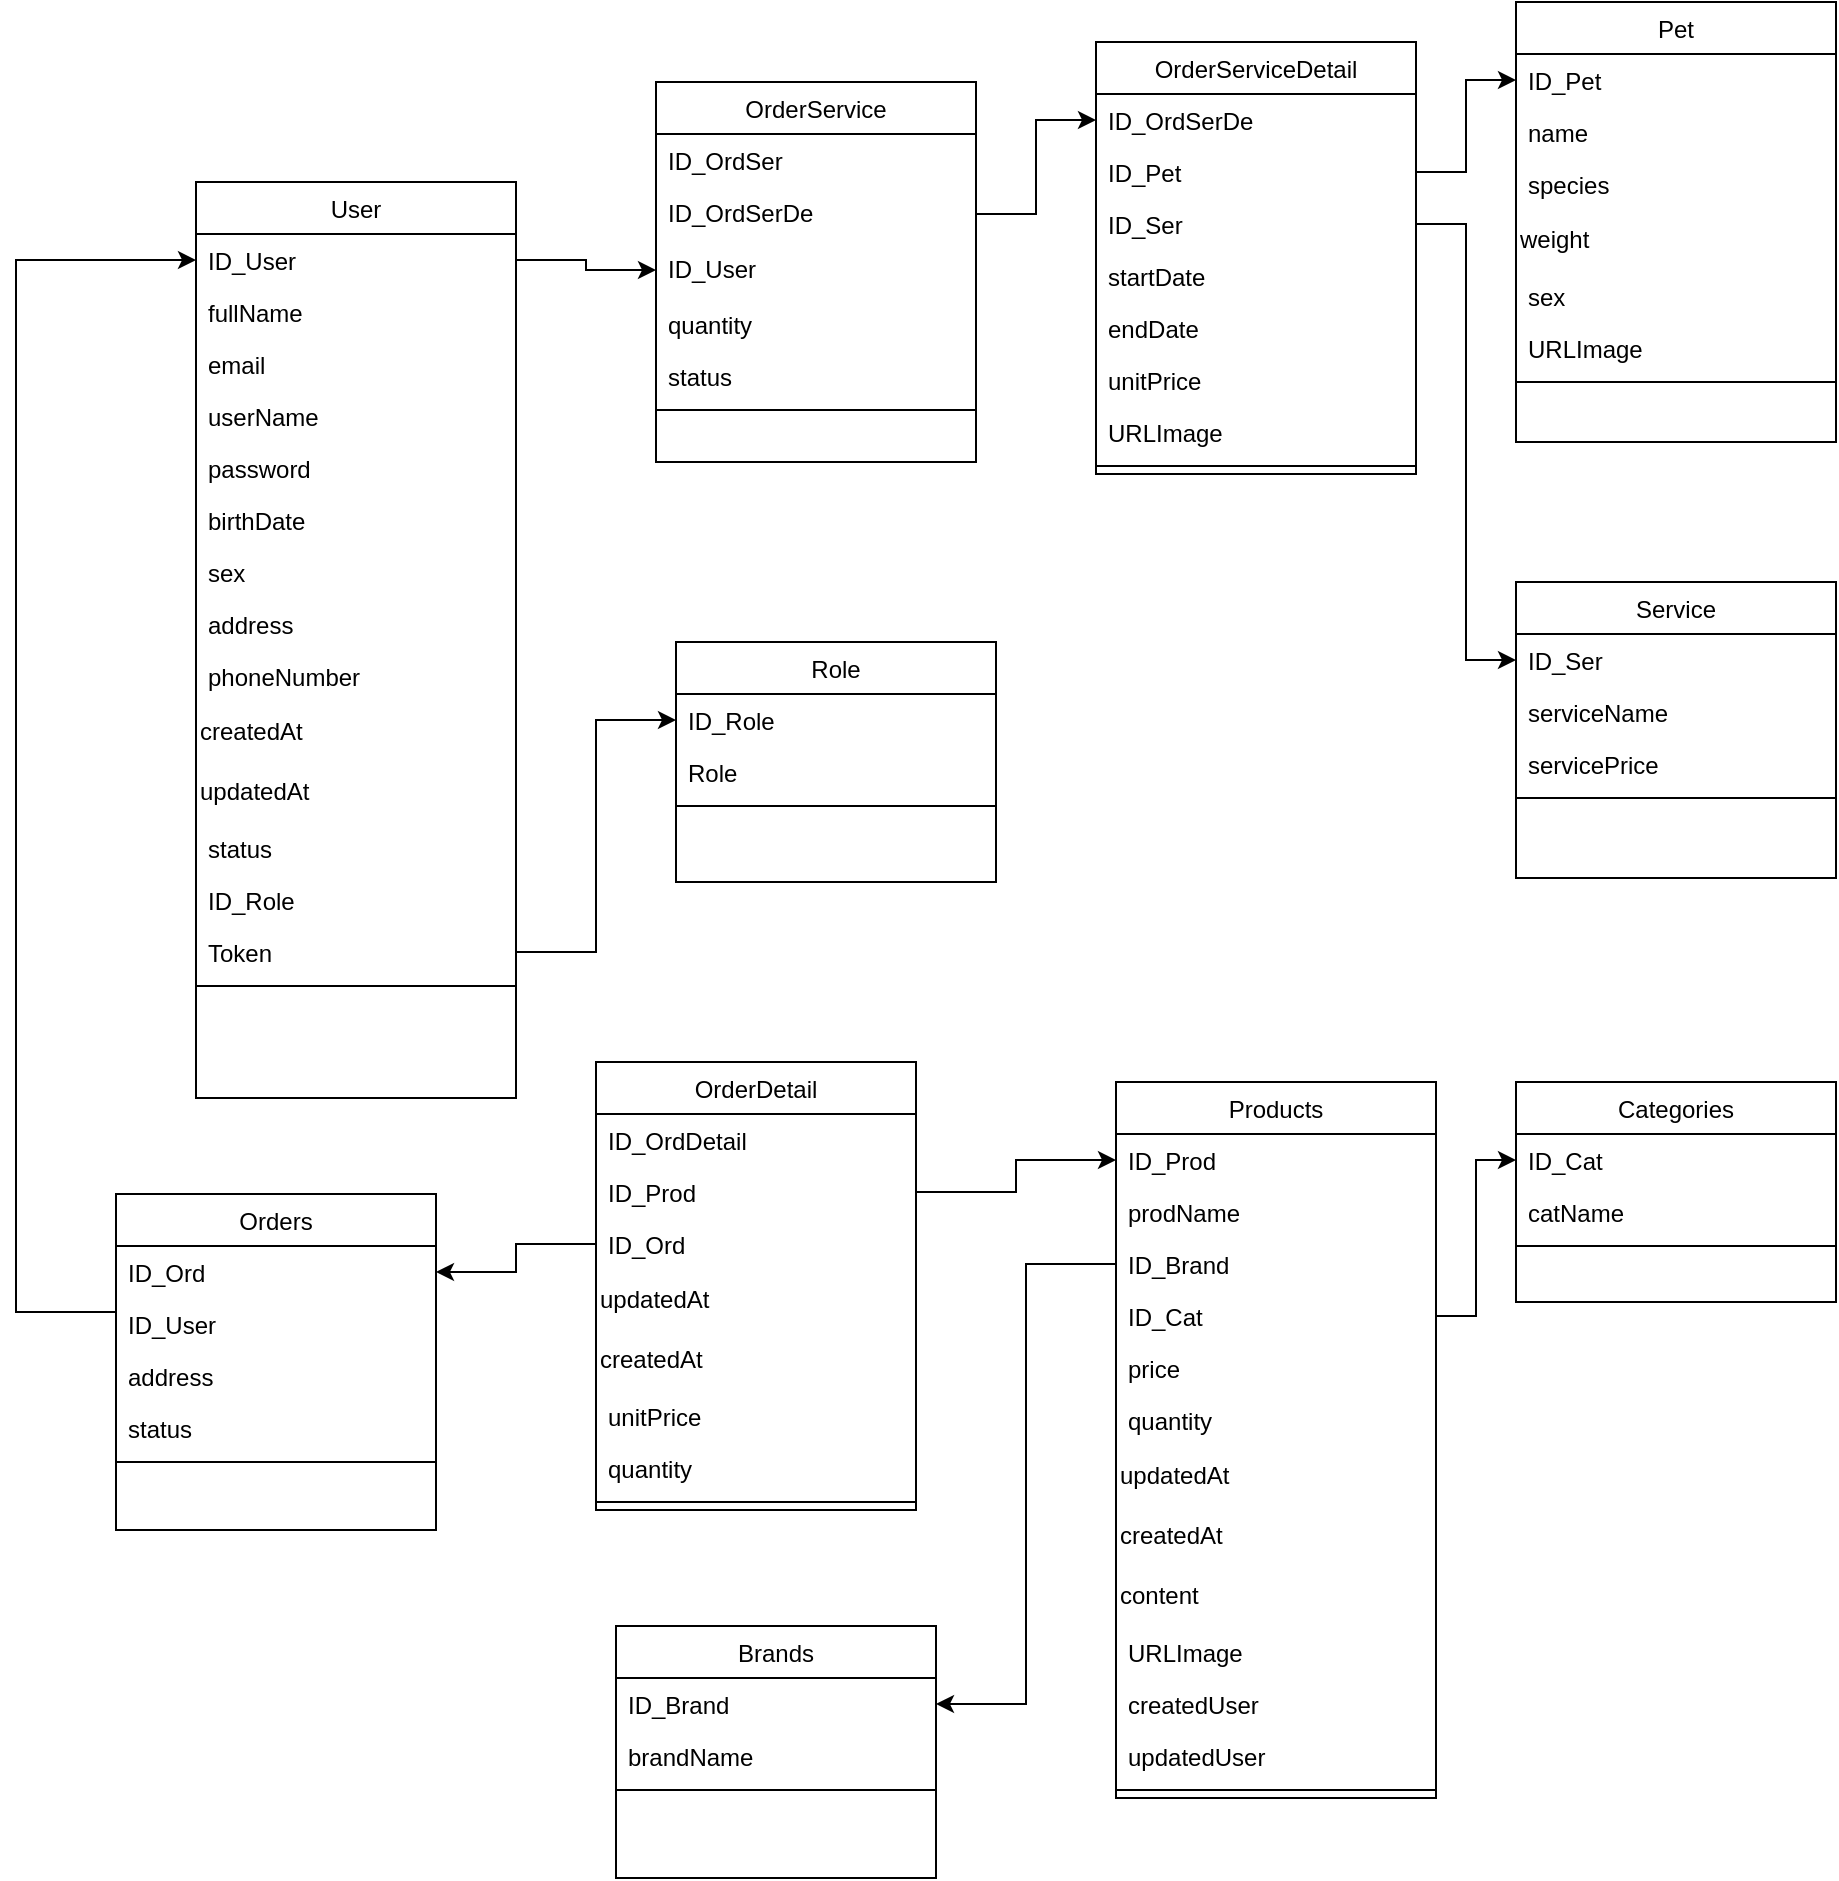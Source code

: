 <mxfile version="15.4.0" type="device"><diagram id="T4xfx03oDy1BBWkkIK_p" name="Page-1"><mxGraphModel dx="1221" dy="1883" grid="1" gridSize="10" guides="1" tooltips="1" connect="1" arrows="1" fold="1" page="1" pageScale="1" pageWidth="827" pageHeight="1169" math="0" shadow="0"><root><mxCell id="WIyWlLk6GJQsqaUBKTNV-0"/><mxCell id="WIyWlLk6GJQsqaUBKTNV-1" parent="WIyWlLk6GJQsqaUBKTNV-0"/><mxCell id="zkfFHV4jXpPFQw0GAbJ--0" value="Pet" style="swimlane;fontStyle=0;align=center;verticalAlign=top;childLayout=stackLayout;horizontal=1;startSize=26;horizontalStack=0;resizeParent=1;resizeLast=0;collapsible=1;marginBottom=0;rounded=0;shadow=0;strokeWidth=1;" parent="WIyWlLk6GJQsqaUBKTNV-1" vertex="1"><mxGeometry x="1020" y="-110" width="160" height="220" as="geometry"><mxRectangle x="230" y="140" width="160" height="26" as="alternateBounds"/></mxGeometry></mxCell><mxCell id="ZQyXBL6l39HyafxUkOUB-76" value="ID_Pet" style="text;align=left;verticalAlign=top;spacingLeft=4;spacingRight=4;overflow=hidden;rotatable=0;points=[[0,0.5],[1,0.5]];portConstraint=eastwest;" parent="zkfFHV4jXpPFQw0GAbJ--0" vertex="1"><mxGeometry y="26" width="160" height="26" as="geometry"/></mxCell><mxCell id="zkfFHV4jXpPFQw0GAbJ--1" value="name" style="text;align=left;verticalAlign=top;spacingLeft=4;spacingRight=4;overflow=hidden;rotatable=0;points=[[0,0.5],[1,0.5]];portConstraint=eastwest;" parent="zkfFHV4jXpPFQw0GAbJ--0" vertex="1"><mxGeometry y="52" width="160" height="26" as="geometry"/></mxCell><mxCell id="zkfFHV4jXpPFQw0GAbJ--3" value="species" style="text;align=left;verticalAlign=top;spacingLeft=4;spacingRight=4;overflow=hidden;rotatable=0;points=[[0,0.5],[1,0.5]];portConstraint=eastwest;rounded=0;shadow=0;html=0;" parent="zkfFHV4jXpPFQw0GAbJ--0" vertex="1"><mxGeometry y="78" width="160" height="26" as="geometry"/></mxCell><mxCell id="n_SGAUlryUP7nRpoDDfK-37" value="weight" style="text;html=1;strokeColor=none;fillColor=none;align=left;verticalAlign=middle;whiteSpace=wrap;rounded=0;" parent="zkfFHV4jXpPFQw0GAbJ--0" vertex="1"><mxGeometry y="104" width="160" height="30" as="geometry"/></mxCell><mxCell id="ZQyXBL6l39HyafxUkOUB-72" value="sex" style="text;align=left;verticalAlign=top;spacingLeft=4;spacingRight=4;overflow=hidden;rotatable=0;points=[[0,0.5],[1,0.5]];portConstraint=eastwest;rounded=0;shadow=0;html=0;" parent="zkfFHV4jXpPFQw0GAbJ--0" vertex="1"><mxGeometry y="134" width="160" height="26" as="geometry"/></mxCell><mxCell id="EIL0U7eJCQwcwi2VFzgn-0" value="URLImage" style="text;align=left;verticalAlign=top;spacingLeft=4;spacingRight=4;overflow=hidden;rotatable=0;points=[[0,0.5],[1,0.5]];portConstraint=eastwest;rounded=0;shadow=0;html=0;" vertex="1" parent="zkfFHV4jXpPFQw0GAbJ--0"><mxGeometry y="160" width="160" height="26" as="geometry"/></mxCell><mxCell id="zkfFHV4jXpPFQw0GAbJ--4" value="" style="line;html=1;strokeWidth=1;align=left;verticalAlign=middle;spacingTop=-1;spacingLeft=3;spacingRight=3;rotatable=0;labelPosition=right;points=[];portConstraint=eastwest;" parent="zkfFHV4jXpPFQw0GAbJ--0" vertex="1"><mxGeometry y="186" width="160" height="8" as="geometry"/></mxCell><mxCell id="zkfFHV4jXpPFQw0GAbJ--6" value="User" style="swimlane;fontStyle=0;align=center;verticalAlign=top;childLayout=stackLayout;horizontal=1;startSize=26;horizontalStack=0;resizeParent=1;resizeLast=0;collapsible=1;marginBottom=0;rounded=0;shadow=0;strokeWidth=1;" parent="WIyWlLk6GJQsqaUBKTNV-1" vertex="1"><mxGeometry x="360" y="-20" width="160" height="458" as="geometry"><mxRectangle x="130" y="380" width="160" height="26" as="alternateBounds"/></mxGeometry></mxCell><mxCell id="zkfFHV4jXpPFQw0GAbJ--7" value="ID_User" style="text;align=left;verticalAlign=top;spacingLeft=4;spacingRight=4;overflow=hidden;rotatable=0;points=[[0,0.5],[1,0.5]];portConstraint=eastwest;" parent="zkfFHV4jXpPFQw0GAbJ--6" vertex="1"><mxGeometry y="26" width="160" height="26" as="geometry"/></mxCell><mxCell id="ZQyXBL6l39HyafxUkOUB-78" value="fullName" style="text;align=left;verticalAlign=top;spacingLeft=4;spacingRight=4;overflow=hidden;rotatable=0;points=[[0,0.5],[1,0.5]];portConstraint=eastwest;" parent="zkfFHV4jXpPFQw0GAbJ--6" vertex="1"><mxGeometry y="52" width="160" height="26" as="geometry"/></mxCell><mxCell id="X1a9oFMCF8aFXKJZ2VOM-66" value="email" style="text;align=left;verticalAlign=top;spacingLeft=4;spacingRight=4;overflow=hidden;rotatable=0;points=[[0,0.5],[1,0.5]];portConstraint=eastwest;" parent="zkfFHV4jXpPFQw0GAbJ--6" vertex="1"><mxGeometry y="78" width="160" height="26" as="geometry"/></mxCell><mxCell id="X1a9oFMCF8aFXKJZ2VOM-72" value="userName" style="text;align=left;verticalAlign=top;spacingLeft=4;spacingRight=4;overflow=hidden;rotatable=0;points=[[0,0.5],[1,0.5]];portConstraint=eastwest;" parent="zkfFHV4jXpPFQw0GAbJ--6" vertex="1"><mxGeometry y="104" width="160" height="26" as="geometry"/></mxCell><mxCell id="X1a9oFMCF8aFXKJZ2VOM-67" value="password" style="text;align=left;verticalAlign=top;spacingLeft=4;spacingRight=4;overflow=hidden;rotatable=0;points=[[0,0.5],[1,0.5]];portConstraint=eastwest;" parent="zkfFHV4jXpPFQw0GAbJ--6" vertex="1"><mxGeometry y="130" width="160" height="26" as="geometry"/></mxCell><mxCell id="zkfFHV4jXpPFQw0GAbJ--8" value="birthDate" style="text;align=left;verticalAlign=top;spacingLeft=4;spacingRight=4;overflow=hidden;rotatable=0;points=[[0,0.5],[1,0.5]];portConstraint=eastwest;rounded=0;shadow=0;html=0;" parent="zkfFHV4jXpPFQw0GAbJ--6" vertex="1"><mxGeometry y="156" width="160" height="26" as="geometry"/></mxCell><mxCell id="ZQyXBL6l39HyafxUkOUB-23" value="sex" style="text;align=left;verticalAlign=top;spacingLeft=4;spacingRight=4;overflow=hidden;rotatable=0;points=[[0,0.5],[1,0.5]];portConstraint=eastwest;rounded=0;shadow=0;html=0;" parent="zkfFHV4jXpPFQw0GAbJ--6" vertex="1"><mxGeometry y="182" width="160" height="26" as="geometry"/></mxCell><mxCell id="ZQyXBL6l39HyafxUkOUB-24" value="address" style="text;align=left;verticalAlign=top;spacingLeft=4;spacingRight=4;overflow=hidden;rotatable=0;points=[[0,0.5],[1,0.5]];portConstraint=eastwest;rounded=0;shadow=0;html=0;" parent="zkfFHV4jXpPFQw0GAbJ--6" vertex="1"><mxGeometry y="208" width="160" height="26" as="geometry"/></mxCell><mxCell id="ZQyXBL6l39HyafxUkOUB-25" value="phoneNumber" style="text;align=left;verticalAlign=top;spacingLeft=4;spacingRight=4;overflow=hidden;rotatable=0;points=[[0,0.5],[1,0.5]];portConstraint=eastwest;rounded=0;shadow=0;html=0;" parent="zkfFHV4jXpPFQw0GAbJ--6" vertex="1"><mxGeometry y="234" width="160" height="26" as="geometry"/></mxCell><mxCell id="n_SGAUlryUP7nRpoDDfK-33" value="createdAt" style="text;html=1;strokeColor=none;fillColor=none;align=left;verticalAlign=middle;whiteSpace=wrap;rounded=0;" parent="zkfFHV4jXpPFQw0GAbJ--6" vertex="1"><mxGeometry y="260" width="160" height="30" as="geometry"/></mxCell><mxCell id="n_SGAUlryUP7nRpoDDfK-34" value="updatedAt" style="text;html=1;strokeColor=none;fillColor=none;align=left;verticalAlign=middle;whiteSpace=wrap;rounded=0;" parent="zkfFHV4jXpPFQw0GAbJ--6" vertex="1"><mxGeometry y="290" width="160" height="30" as="geometry"/></mxCell><mxCell id="X1a9oFMCF8aFXKJZ2VOM-47" value="status" style="text;align=left;verticalAlign=top;spacingLeft=4;spacingRight=4;overflow=hidden;rotatable=0;points=[[0,0.5],[1,0.5]];portConstraint=eastwest;rounded=0;shadow=0;html=0;" parent="zkfFHV4jXpPFQw0GAbJ--6" vertex="1"><mxGeometry y="320" width="160" height="26" as="geometry"/></mxCell><mxCell id="X1a9oFMCF8aFXKJZ2VOM-50" value="ID_Role" style="text;align=left;verticalAlign=top;spacingLeft=4;spacingRight=4;overflow=hidden;rotatable=0;points=[[0,0.5],[1,0.5]];portConstraint=eastwest;rounded=0;shadow=0;html=0;" parent="zkfFHV4jXpPFQw0GAbJ--6" vertex="1"><mxGeometry y="346" width="160" height="26" as="geometry"/></mxCell><mxCell id="X1a9oFMCF8aFXKJZ2VOM-73" value="Token" style="text;align=left;verticalAlign=top;spacingLeft=4;spacingRight=4;overflow=hidden;rotatable=0;points=[[0,0.5],[1,0.5]];portConstraint=eastwest;rounded=0;shadow=0;html=0;" parent="zkfFHV4jXpPFQw0GAbJ--6" vertex="1"><mxGeometry y="372" width="160" height="26" as="geometry"/></mxCell><mxCell id="zkfFHV4jXpPFQw0GAbJ--9" value="" style="line;html=1;strokeWidth=1;align=left;verticalAlign=middle;spacingTop=-1;spacingLeft=3;spacingRight=3;rotatable=0;labelPosition=right;points=[];portConstraint=eastwest;" parent="zkfFHV4jXpPFQw0GAbJ--6" vertex="1"><mxGeometry y="398" width="160" height="8" as="geometry"/></mxCell><mxCell id="ZQyXBL6l39HyafxUkOUB-29" value="Role" style="swimlane;fontStyle=0;align=center;verticalAlign=top;childLayout=stackLayout;horizontal=1;startSize=26;horizontalStack=0;resizeParent=1;resizeLast=0;collapsible=1;marginBottom=0;rounded=0;shadow=0;strokeWidth=1;" parent="WIyWlLk6GJQsqaUBKTNV-1" vertex="1"><mxGeometry x="600" y="210" width="160" height="120" as="geometry"><mxRectangle x="230" y="140" width="160" height="26" as="alternateBounds"/></mxGeometry></mxCell><mxCell id="ZQyXBL6l39HyafxUkOUB-30" value="ID_Role" style="text;align=left;verticalAlign=top;spacingLeft=4;spacingRight=4;overflow=hidden;rotatable=0;points=[[0,0.5],[1,0.5]];portConstraint=eastwest;" parent="ZQyXBL6l39HyafxUkOUB-29" vertex="1"><mxGeometry y="26" width="160" height="26" as="geometry"/></mxCell><mxCell id="ZQyXBL6l39HyafxUkOUB-36" value="Role" style="text;align=left;verticalAlign=top;spacingLeft=4;spacingRight=4;overflow=hidden;rotatable=0;points=[[0,0.5],[1,0.5]];portConstraint=eastwest;rounded=0;shadow=0;html=0;" parent="ZQyXBL6l39HyafxUkOUB-29" vertex="1"><mxGeometry y="52" width="160" height="26" as="geometry"/></mxCell><mxCell id="ZQyXBL6l39HyafxUkOUB-33" value="" style="line;html=1;strokeWidth=1;align=left;verticalAlign=middle;spacingTop=-1;spacingLeft=3;spacingRight=3;rotatable=0;labelPosition=right;points=[];portConstraint=eastwest;" parent="ZQyXBL6l39HyafxUkOUB-29" vertex="1"><mxGeometry y="78" width="160" height="8" as="geometry"/></mxCell><mxCell id="ZQyXBL6l39HyafxUkOUB-45" value="Products" style="swimlane;fontStyle=0;align=center;verticalAlign=top;childLayout=stackLayout;horizontal=1;startSize=26;horizontalStack=0;resizeParent=1;resizeLast=0;collapsible=1;marginBottom=0;rounded=0;shadow=0;strokeWidth=1;" parent="WIyWlLk6GJQsqaUBKTNV-1" vertex="1"><mxGeometry x="820" y="430" width="160" height="358" as="geometry"><mxRectangle x="130" y="380" width="160" height="26" as="alternateBounds"/></mxGeometry></mxCell><mxCell id="ZQyXBL6l39HyafxUkOUB-79" value="ID_Prod" style="text;align=left;verticalAlign=top;spacingLeft=4;spacingRight=4;overflow=hidden;rotatable=0;points=[[0,0.5],[1,0.5]];portConstraint=eastwest;" parent="ZQyXBL6l39HyafxUkOUB-45" vertex="1"><mxGeometry y="26" width="160" height="26" as="geometry"/></mxCell><mxCell id="ZQyXBL6l39HyafxUkOUB-46" value="prodName" style="text;align=left;verticalAlign=top;spacingLeft=4;spacingRight=4;overflow=hidden;rotatable=0;points=[[0,0.5],[1,0.5]];portConstraint=eastwest;" parent="ZQyXBL6l39HyafxUkOUB-45" vertex="1"><mxGeometry y="52" width="160" height="26" as="geometry"/></mxCell><mxCell id="ZQyXBL6l39HyafxUkOUB-47" value="ID_Brand" style="text;align=left;verticalAlign=top;spacingLeft=4;spacingRight=4;overflow=hidden;rotatable=0;points=[[0,0.5],[1,0.5]];portConstraint=eastwest;rounded=0;shadow=0;html=0;" parent="ZQyXBL6l39HyafxUkOUB-45" vertex="1"><mxGeometry y="78" width="160" height="26" as="geometry"/></mxCell><mxCell id="ZQyXBL6l39HyafxUkOUB-48" value="ID_Cat" style="text;align=left;verticalAlign=top;spacingLeft=4;spacingRight=4;overflow=hidden;rotatable=0;points=[[0,0.5],[1,0.5]];portConstraint=eastwest;rounded=0;shadow=0;html=0;" parent="ZQyXBL6l39HyafxUkOUB-45" vertex="1"><mxGeometry y="104" width="160" height="26" as="geometry"/></mxCell><mxCell id="ZQyXBL6l39HyafxUkOUB-93" value="price" style="text;align=left;verticalAlign=top;spacingLeft=4;spacingRight=4;overflow=hidden;rotatable=0;points=[[0,0.5],[1,0.5]];portConstraint=eastwest;rounded=0;shadow=0;html=0;" parent="ZQyXBL6l39HyafxUkOUB-45" vertex="1"><mxGeometry y="130" width="160" height="26" as="geometry"/></mxCell><mxCell id="X1a9oFMCF8aFXKJZ2VOM-28" value="quantity" style="text;align=left;verticalAlign=top;spacingLeft=4;spacingRight=4;overflow=hidden;rotatable=0;points=[[0,0.5],[1,0.5]];portConstraint=eastwest;rounded=0;shadow=0;html=0;" parent="ZQyXBL6l39HyafxUkOUB-45" vertex="1"><mxGeometry y="156" width="160" height="26" as="geometry"/></mxCell><mxCell id="n_SGAUlryUP7nRpoDDfK-22" value="updatedAt" style="text;html=1;strokeColor=none;fillColor=none;align=left;verticalAlign=middle;whiteSpace=wrap;rounded=0;" parent="ZQyXBL6l39HyafxUkOUB-45" vertex="1"><mxGeometry y="182" width="160" height="30" as="geometry"/></mxCell><mxCell id="n_SGAUlryUP7nRpoDDfK-21" value="createdAt" style="text;html=1;strokeColor=none;fillColor=none;align=left;verticalAlign=middle;whiteSpace=wrap;rounded=0;" parent="ZQyXBL6l39HyafxUkOUB-45" vertex="1"><mxGeometry y="212" width="160" height="30" as="geometry"/></mxCell><mxCell id="n_SGAUlryUP7nRpoDDfK-20" value="content" style="text;html=1;strokeColor=none;fillColor=none;align=left;verticalAlign=middle;whiteSpace=wrap;rounded=0;" parent="ZQyXBL6l39HyafxUkOUB-45" vertex="1"><mxGeometry y="242" width="160" height="30" as="geometry"/></mxCell><mxCell id="X1a9oFMCF8aFXKJZ2VOM-29" value="URLImage" style="text;align=left;verticalAlign=top;spacingLeft=4;spacingRight=4;overflow=hidden;rotatable=0;points=[[0,0.5],[1,0.5]];portConstraint=eastwest;rounded=0;shadow=0;html=0;" parent="ZQyXBL6l39HyafxUkOUB-45" vertex="1"><mxGeometry y="272" width="160" height="26" as="geometry"/></mxCell><mxCell id="n_SGAUlryUP7nRpoDDfK-35" value="createdUser&#10;" style="text;align=left;verticalAlign=top;spacingLeft=4;spacingRight=4;overflow=hidden;rotatable=0;points=[[0,0.5],[1,0.5]];portConstraint=eastwest;rounded=0;shadow=0;html=0;" parent="ZQyXBL6l39HyafxUkOUB-45" vertex="1"><mxGeometry y="298" width="160" height="26" as="geometry"/></mxCell><mxCell id="n_SGAUlryUP7nRpoDDfK-36" value="updatedUser" style="text;align=left;verticalAlign=top;spacingLeft=4;spacingRight=4;overflow=hidden;rotatable=0;points=[[0,0.5],[1,0.5]];portConstraint=eastwest;rounded=0;shadow=0;html=0;" parent="ZQyXBL6l39HyafxUkOUB-45" vertex="1"><mxGeometry y="324" width="160" height="26" as="geometry"/></mxCell><mxCell id="ZQyXBL6l39HyafxUkOUB-51" value="" style="line;html=1;strokeWidth=1;align=left;verticalAlign=middle;spacingTop=-1;spacingLeft=3;spacingRight=3;rotatable=0;labelPosition=right;points=[];portConstraint=eastwest;" parent="ZQyXBL6l39HyafxUkOUB-45" vertex="1"><mxGeometry y="350" width="160" height="8" as="geometry"/></mxCell><mxCell id="ZQyXBL6l39HyafxUkOUB-55" value="Service" style="swimlane;fontStyle=0;align=center;verticalAlign=top;childLayout=stackLayout;horizontal=1;startSize=26;horizontalStack=0;resizeParent=1;resizeLast=0;collapsible=1;marginBottom=0;rounded=0;shadow=0;strokeWidth=1;" parent="WIyWlLk6GJQsqaUBKTNV-1" vertex="1"><mxGeometry x="1020" y="180" width="160" height="148" as="geometry"><mxRectangle x="130" y="380" width="160" height="26" as="alternateBounds"/></mxGeometry></mxCell><mxCell id="ZQyXBL6l39HyafxUkOUB-56" value="ID_Ser" style="text;align=left;verticalAlign=top;spacingLeft=4;spacingRight=4;overflow=hidden;rotatable=0;points=[[0,0.5],[1,0.5]];portConstraint=eastwest;" parent="ZQyXBL6l39HyafxUkOUB-55" vertex="1"><mxGeometry y="26" width="160" height="26" as="geometry"/></mxCell><mxCell id="n_SGAUlryUP7nRpoDDfK-55" value="serviceName" style="text;align=left;verticalAlign=top;spacingLeft=4;spacingRight=4;overflow=hidden;rotatable=0;points=[[0,0.5],[1,0.5]];portConstraint=eastwest;rounded=0;shadow=0;html=0;" parent="ZQyXBL6l39HyafxUkOUB-55" vertex="1"><mxGeometry y="52" width="160" height="26" as="geometry"/></mxCell><mxCell id="ZQyXBL6l39HyafxUkOUB-57" value="servicePrice" style="text;align=left;verticalAlign=top;spacingLeft=4;spacingRight=4;overflow=hidden;rotatable=0;points=[[0,0.5],[1,0.5]];portConstraint=eastwest;rounded=0;shadow=0;html=0;" parent="ZQyXBL6l39HyafxUkOUB-55" vertex="1"><mxGeometry y="78" width="160" height="26" as="geometry"/></mxCell><mxCell id="ZQyXBL6l39HyafxUkOUB-62" value="" style="line;html=1;strokeWidth=1;align=left;verticalAlign=middle;spacingTop=-1;spacingLeft=3;spacingRight=3;rotatable=0;labelPosition=right;points=[];portConstraint=eastwest;" parent="ZQyXBL6l39HyafxUkOUB-55" vertex="1"><mxGeometry y="104" width="160" height="8" as="geometry"/></mxCell><mxCell id="ZQyXBL6l39HyafxUkOUB-80" value="Brands" style="swimlane;fontStyle=0;align=center;verticalAlign=top;childLayout=stackLayout;horizontal=1;startSize=26;horizontalStack=0;resizeParent=1;resizeLast=0;collapsible=1;marginBottom=0;rounded=0;shadow=0;strokeWidth=1;" parent="WIyWlLk6GJQsqaUBKTNV-1" vertex="1"><mxGeometry x="570" y="702" width="160" height="126" as="geometry"><mxRectangle x="130" y="380" width="160" height="26" as="alternateBounds"/></mxGeometry></mxCell><mxCell id="ZQyXBL6l39HyafxUkOUB-81" value="ID_Brand" style="text;align=left;verticalAlign=top;spacingLeft=4;spacingRight=4;overflow=hidden;rotatable=0;points=[[0,0.5],[1,0.5]];portConstraint=eastwest;" parent="ZQyXBL6l39HyafxUkOUB-80" vertex="1"><mxGeometry y="26" width="160" height="26" as="geometry"/></mxCell><mxCell id="ZQyXBL6l39HyafxUkOUB-92" value="brandName" style="text;align=left;verticalAlign=top;spacingLeft=4;spacingRight=4;overflow=hidden;rotatable=0;points=[[0,0.5],[1,0.5]];portConstraint=eastwest;" parent="ZQyXBL6l39HyafxUkOUB-80" vertex="1"><mxGeometry y="52" width="160" height="26" as="geometry"/></mxCell><mxCell id="ZQyXBL6l39HyafxUkOUB-88" value="" style="line;html=1;strokeWidth=1;align=left;verticalAlign=middle;spacingTop=-1;spacingLeft=3;spacingRight=3;rotatable=0;labelPosition=right;points=[];portConstraint=eastwest;" parent="ZQyXBL6l39HyafxUkOUB-80" vertex="1"><mxGeometry y="78" width="160" height="8" as="geometry"/></mxCell><mxCell id="X1a9oFMCF8aFXKJZ2VOM-0" value="Orders" style="swimlane;fontStyle=0;align=center;verticalAlign=top;childLayout=stackLayout;horizontal=1;startSize=26;horizontalStack=0;resizeParent=1;resizeLast=0;collapsible=1;marginBottom=0;rounded=0;shadow=0;strokeWidth=1;" parent="WIyWlLk6GJQsqaUBKTNV-1" vertex="1"><mxGeometry x="320" y="486" width="160" height="168" as="geometry"><mxRectangle x="130" y="380" width="160" height="26" as="alternateBounds"/></mxGeometry></mxCell><mxCell id="X1a9oFMCF8aFXKJZ2VOM-1" value="ID_Ord" style="text;align=left;verticalAlign=top;spacingLeft=4;spacingRight=4;overflow=hidden;rotatable=0;points=[[0,0.5],[1,0.5]];portConstraint=eastwest;" parent="X1a9oFMCF8aFXKJZ2VOM-0" vertex="1"><mxGeometry y="26" width="160" height="26" as="geometry"/></mxCell><mxCell id="X1a9oFMCF8aFXKJZ2VOM-12" value="ID_User" style="text;align=left;verticalAlign=top;spacingLeft=4;spacingRight=4;overflow=hidden;rotatable=0;points=[[0,0.5],[1,0.5]];portConstraint=eastwest;" parent="X1a9oFMCF8aFXKJZ2VOM-0" vertex="1"><mxGeometry y="52" width="160" height="26" as="geometry"/></mxCell><mxCell id="X1a9oFMCF8aFXKJZ2VOM-16" value="address" style="text;align=left;verticalAlign=top;spacingLeft=4;spacingRight=4;overflow=hidden;rotatable=0;points=[[0,0.5],[1,0.5]];portConstraint=eastwest;" parent="X1a9oFMCF8aFXKJZ2VOM-0" vertex="1"><mxGeometry y="78" width="160" height="26" as="geometry"/></mxCell><mxCell id="X1a9oFMCF8aFXKJZ2VOM-53" value="status" style="text;align=left;verticalAlign=top;spacingLeft=4;spacingRight=4;overflow=hidden;rotatable=0;points=[[0,0.5],[1,0.5]];portConstraint=eastwest;" parent="X1a9oFMCF8aFXKJZ2VOM-0" vertex="1"><mxGeometry y="104" width="160" height="26" as="geometry"/></mxCell><mxCell id="X1a9oFMCF8aFXKJZ2VOM-7" value="" style="line;html=1;strokeWidth=1;align=left;verticalAlign=middle;spacingTop=-1;spacingLeft=3;spacingRight=3;rotatable=0;labelPosition=right;points=[];portConstraint=eastwest;" parent="X1a9oFMCF8aFXKJZ2VOM-0" vertex="1"><mxGeometry y="130" width="160" height="8" as="geometry"/></mxCell><mxCell id="X1a9oFMCF8aFXKJZ2VOM-17" value="OrderDetail" style="swimlane;fontStyle=0;align=center;verticalAlign=top;childLayout=stackLayout;horizontal=1;startSize=26;horizontalStack=0;resizeParent=1;resizeLast=0;collapsible=1;marginBottom=0;rounded=0;shadow=0;strokeWidth=1;" parent="WIyWlLk6GJQsqaUBKTNV-1" vertex="1"><mxGeometry x="560" y="420" width="160" height="224" as="geometry"><mxRectangle x="130" y="380" width="160" height="26" as="alternateBounds"/></mxGeometry></mxCell><mxCell id="X1a9oFMCF8aFXKJZ2VOM-18" value="ID_OrdDetail" style="text;align=left;verticalAlign=top;spacingLeft=4;spacingRight=4;overflow=hidden;rotatable=0;points=[[0,0.5],[1,0.5]];portConstraint=eastwest;" parent="X1a9oFMCF8aFXKJZ2VOM-17" vertex="1"><mxGeometry y="26" width="160" height="26" as="geometry"/></mxCell><mxCell id="X1a9oFMCF8aFXKJZ2VOM-20" value="ID_Prod" style="text;align=left;verticalAlign=top;spacingLeft=4;spacingRight=4;overflow=hidden;rotatable=0;points=[[0,0.5],[1,0.5]];portConstraint=eastwest;" parent="X1a9oFMCF8aFXKJZ2VOM-17" vertex="1"><mxGeometry y="52" width="160" height="26" as="geometry"/></mxCell><mxCell id="n_SGAUlryUP7nRpoDDfK-28" value="ID_Ord" style="text;align=left;verticalAlign=top;spacingLeft=4;spacingRight=4;overflow=hidden;rotatable=0;points=[[0,0.5],[1,0.5]];portConstraint=eastwest;" parent="X1a9oFMCF8aFXKJZ2VOM-17" vertex="1"><mxGeometry y="78" width="160" height="26" as="geometry"/></mxCell><mxCell id="n_SGAUlryUP7nRpoDDfK-32" value="updatedAt" style="text;html=1;strokeColor=none;fillColor=none;align=left;verticalAlign=middle;whiteSpace=wrap;rounded=0;" parent="X1a9oFMCF8aFXKJZ2VOM-17" vertex="1"><mxGeometry y="104" width="160" height="30" as="geometry"/></mxCell><mxCell id="n_SGAUlryUP7nRpoDDfK-31" value="createdAt" style="text;html=1;strokeColor=none;fillColor=none;align=left;verticalAlign=middle;whiteSpace=wrap;rounded=0;" parent="X1a9oFMCF8aFXKJZ2VOM-17" vertex="1"><mxGeometry y="134" width="160" height="30" as="geometry"/></mxCell><mxCell id="X1a9oFMCF8aFXKJZ2VOM-21" value="unitPrice&#10;" style="text;align=left;verticalAlign=top;spacingLeft=4;spacingRight=4;overflow=hidden;rotatable=0;points=[[0,0.5],[1,0.5]];portConstraint=eastwest;" parent="X1a9oFMCF8aFXKJZ2VOM-17" vertex="1"><mxGeometry y="164" width="160" height="26" as="geometry"/></mxCell><mxCell id="X1a9oFMCF8aFXKJZ2VOM-31" value="quantity" style="text;align=left;verticalAlign=top;spacingLeft=4;spacingRight=4;overflow=hidden;rotatable=0;points=[[0,0.5],[1,0.5]];portConstraint=eastwest;" parent="X1a9oFMCF8aFXKJZ2VOM-17" vertex="1"><mxGeometry y="190" width="160" height="26" as="geometry"/></mxCell><mxCell id="X1a9oFMCF8aFXKJZ2VOM-24" value="" style="line;html=1;strokeWidth=1;align=left;verticalAlign=middle;spacingTop=-1;spacingLeft=3;spacingRight=3;rotatable=0;labelPosition=right;points=[];portConstraint=eastwest;" parent="X1a9oFMCF8aFXKJZ2VOM-17" vertex="1"><mxGeometry y="216" width="160" height="8" as="geometry"/></mxCell><mxCell id="X1a9oFMCF8aFXKJZ2VOM-34" value="Categories" style="swimlane;fontStyle=0;align=center;verticalAlign=top;childLayout=stackLayout;horizontal=1;startSize=26;horizontalStack=0;resizeParent=1;resizeLast=0;collapsible=1;marginBottom=0;rounded=0;shadow=0;strokeWidth=1;" parent="WIyWlLk6GJQsqaUBKTNV-1" vertex="1"><mxGeometry x="1020" y="430" width="160" height="110" as="geometry"><mxRectangle x="130" y="380" width="160" height="26" as="alternateBounds"/></mxGeometry></mxCell><mxCell id="X1a9oFMCF8aFXKJZ2VOM-35" value="ID_Cat" style="text;align=left;verticalAlign=top;spacingLeft=4;spacingRight=4;overflow=hidden;rotatable=0;points=[[0,0.5],[1,0.5]];portConstraint=eastwest;" parent="X1a9oFMCF8aFXKJZ2VOM-34" vertex="1"><mxGeometry y="26" width="160" height="26" as="geometry"/></mxCell><mxCell id="X1a9oFMCF8aFXKJZ2VOM-36" value="catName" style="text;align=left;verticalAlign=top;spacingLeft=4;spacingRight=4;overflow=hidden;rotatable=0;points=[[0,0.5],[1,0.5]];portConstraint=eastwest;" parent="X1a9oFMCF8aFXKJZ2VOM-34" vertex="1"><mxGeometry y="52" width="160" height="26" as="geometry"/></mxCell><mxCell id="X1a9oFMCF8aFXKJZ2VOM-42" value="" style="line;html=1;strokeWidth=1;align=left;verticalAlign=middle;spacingTop=-1;spacingLeft=3;spacingRight=3;rotatable=0;labelPosition=right;points=[];portConstraint=eastwest;" parent="X1a9oFMCF8aFXKJZ2VOM-34" vertex="1"><mxGeometry y="78" width="160" height="8" as="geometry"/></mxCell><mxCell id="n_SGAUlryUP7nRpoDDfK-10" value="" style="edgeStyle=orthogonalEdgeStyle;rounded=0;orthogonalLoop=1;jettySize=auto;html=1;exitX=1;exitY=0.5;exitDx=0;exitDy=0;" parent="WIyWlLk6GJQsqaUBKTNV-1" source="ZQyXBL6l39HyafxUkOUB-48" target="X1a9oFMCF8aFXKJZ2VOM-35" edge="1"><mxGeometry relative="1" as="geometry"/></mxCell><mxCell id="n_SGAUlryUP7nRpoDDfK-15" value="" style="edgeStyle=orthogonalEdgeStyle;rounded=0;orthogonalLoop=1;jettySize=auto;html=1;entryX=0;entryY=0.5;entryDx=0;entryDy=0;" parent="WIyWlLk6GJQsqaUBKTNV-1" source="X1a9oFMCF8aFXKJZ2VOM-12" edge="1"><mxGeometry relative="1" as="geometry"><mxPoint x="360" y="19.0" as="targetPoint"/><Array as="points"><mxPoint x="270" y="545"/><mxPoint x="270" y="19"/></Array></mxGeometry></mxCell><mxCell id="n_SGAUlryUP7nRpoDDfK-57" value="OrderService" style="swimlane;fontStyle=0;align=center;verticalAlign=top;childLayout=stackLayout;horizontal=1;startSize=26;horizontalStack=0;resizeParent=1;resizeLast=0;collapsible=1;marginBottom=0;rounded=0;shadow=0;strokeWidth=1;" parent="WIyWlLk6GJQsqaUBKTNV-1" vertex="1"><mxGeometry x="590" y="-70" width="160" height="190" as="geometry"><mxRectangle x="130" y="380" width="160" height="26" as="alternateBounds"/></mxGeometry></mxCell><mxCell id="n_SGAUlryUP7nRpoDDfK-58" value="ID_OrdSer" style="text;align=left;verticalAlign=top;spacingLeft=4;spacingRight=4;overflow=hidden;rotatable=0;points=[[0,0.5],[1,0.5]];portConstraint=eastwest;" parent="n_SGAUlryUP7nRpoDDfK-57" vertex="1"><mxGeometry y="26" width="160" height="26" as="geometry"/></mxCell><mxCell id="n_SGAUlryUP7nRpoDDfK-59" value="ID_OrdSerDe" style="text;align=left;verticalAlign=top;spacingLeft=4;spacingRight=4;overflow=hidden;rotatable=0;points=[[0,0.5],[1,0.5]];portConstraint=eastwest;rounded=0;shadow=0;html=0;" parent="n_SGAUlryUP7nRpoDDfK-57" vertex="1"><mxGeometry y="52" width="160" height="28" as="geometry"/></mxCell><mxCell id="vx-dUJmG-jahWpTF_Fp5-0" value="ID_User" style="text;align=left;verticalAlign=top;spacingLeft=4;spacingRight=4;overflow=hidden;rotatable=0;points=[[0,0.5],[1,0.5]];portConstraint=eastwest;rounded=0;shadow=0;html=0;" parent="n_SGAUlryUP7nRpoDDfK-57" vertex="1"><mxGeometry y="80" width="160" height="28" as="geometry"/></mxCell><mxCell id="n_SGAUlryUP7nRpoDDfK-63" value="quantity" style="text;align=left;verticalAlign=top;spacingLeft=4;spacingRight=4;overflow=hidden;rotatable=0;points=[[0,0.5],[1,0.5]];portConstraint=eastwest;rounded=0;shadow=0;html=0;" parent="n_SGAUlryUP7nRpoDDfK-57" vertex="1"><mxGeometry y="108" width="160" height="26" as="geometry"/></mxCell><mxCell id="n_SGAUlryUP7nRpoDDfK-65" value="status" style="text;align=left;verticalAlign=top;spacingLeft=4;spacingRight=4;overflow=hidden;rotatable=0;points=[[0,0.5],[1,0.5]];portConstraint=eastwest;rounded=0;shadow=0;html=0;" parent="n_SGAUlryUP7nRpoDDfK-57" vertex="1"><mxGeometry y="134" width="160" height="26" as="geometry"/></mxCell><mxCell id="n_SGAUlryUP7nRpoDDfK-61" value="" style="line;html=1;strokeWidth=1;align=left;verticalAlign=middle;spacingTop=-1;spacingLeft=3;spacingRight=3;rotatable=0;labelPosition=right;points=[];portConstraint=eastwest;" parent="n_SGAUlryUP7nRpoDDfK-57" vertex="1"><mxGeometry y="160" width="160" height="8" as="geometry"/></mxCell><mxCell id="n_SGAUlryUP7nRpoDDfK-38" value="OrderServiceDetail" style="swimlane;fontStyle=0;align=center;verticalAlign=top;childLayout=stackLayout;horizontal=1;startSize=26;horizontalStack=0;resizeParent=1;resizeLast=0;collapsible=1;marginBottom=0;rounded=0;shadow=0;strokeWidth=1;" parent="WIyWlLk6GJQsqaUBKTNV-1" vertex="1"><mxGeometry x="810" y="-90" width="160" height="216" as="geometry"><mxRectangle x="130" y="380" width="160" height="26" as="alternateBounds"/></mxGeometry></mxCell><mxCell id="n_SGAUlryUP7nRpoDDfK-39" value="ID_OrdSerDe" style="text;align=left;verticalAlign=top;spacingLeft=4;spacingRight=4;overflow=hidden;rotatable=0;points=[[0,0.5],[1,0.5]];portConstraint=eastwest;" parent="n_SGAUlryUP7nRpoDDfK-38" vertex="1"><mxGeometry y="26" width="160" height="26" as="geometry"/></mxCell><mxCell id="n_SGAUlryUP7nRpoDDfK-40" value="ID_Pet" style="text;align=left;verticalAlign=top;spacingLeft=4;spacingRight=4;overflow=hidden;rotatable=0;points=[[0,0.5],[1,0.5]];portConstraint=eastwest;" parent="n_SGAUlryUP7nRpoDDfK-38" vertex="1"><mxGeometry y="52" width="160" height="26" as="geometry"/></mxCell><mxCell id="n_SGAUlryUP7nRpoDDfK-68" value="ID_Ser" style="text;align=left;verticalAlign=top;spacingLeft=4;spacingRight=4;overflow=hidden;rotatable=0;points=[[0,0.5],[1,0.5]];portConstraint=eastwest;" parent="n_SGAUlryUP7nRpoDDfK-38" vertex="1"><mxGeometry y="78" width="160" height="26" as="geometry"/></mxCell><mxCell id="n_SGAUlryUP7nRpoDDfK-44" value="startDate" style="text;align=left;verticalAlign=top;spacingLeft=4;spacingRight=4;overflow=hidden;rotatable=0;points=[[0,0.5],[1,0.5]];portConstraint=eastwest;rounded=0;shadow=0;html=0;" parent="n_SGAUlryUP7nRpoDDfK-38" vertex="1"><mxGeometry y="104" width="160" height="26" as="geometry"/></mxCell><mxCell id="n_SGAUlryUP7nRpoDDfK-45" value="endDate" style="text;align=left;verticalAlign=top;spacingLeft=4;spacingRight=4;overflow=hidden;rotatable=0;points=[[0,0.5],[1,0.5]];portConstraint=eastwest;rounded=0;shadow=0;html=0;" parent="n_SGAUlryUP7nRpoDDfK-38" vertex="1"><mxGeometry y="130" width="160" height="26" as="geometry"/></mxCell><mxCell id="n_SGAUlryUP7nRpoDDfK-51" value="unitPrice" style="text;align=left;verticalAlign=top;spacingLeft=4;spacingRight=4;overflow=hidden;rotatable=0;points=[[0,0.5],[1,0.5]];portConstraint=eastwest;rounded=0;shadow=0;html=0;" parent="n_SGAUlryUP7nRpoDDfK-38" vertex="1"><mxGeometry y="156" width="160" height="26" as="geometry"/></mxCell><mxCell id="EIL0U7eJCQwcwi2VFzgn-1" value="URLImage" style="text;align=left;verticalAlign=top;spacingLeft=4;spacingRight=4;overflow=hidden;rotatable=0;points=[[0,0.5],[1,0.5]];portConstraint=eastwest;rounded=0;shadow=0;html=0;" vertex="1" parent="n_SGAUlryUP7nRpoDDfK-38"><mxGeometry y="182" width="160" height="26" as="geometry"/></mxCell><mxCell id="n_SGAUlryUP7nRpoDDfK-46" value="" style="line;html=1;strokeWidth=1;align=left;verticalAlign=middle;spacingTop=-1;spacingLeft=3;spacingRight=3;rotatable=0;labelPosition=right;points=[];portConstraint=eastwest;" parent="n_SGAUlryUP7nRpoDDfK-38" vertex="1"><mxGeometry y="208" width="160" height="8" as="geometry"/></mxCell><mxCell id="vx-dUJmG-jahWpTF_Fp5-2" style="edgeStyle=orthogonalEdgeStyle;rounded=0;orthogonalLoop=1;jettySize=auto;html=1;exitX=1;exitY=0.5;exitDx=0;exitDy=0;" parent="WIyWlLk6GJQsqaUBKTNV-1" source="n_SGAUlryUP7nRpoDDfK-59" target="n_SGAUlryUP7nRpoDDfK-39" edge="1"><mxGeometry relative="1" as="geometry"/></mxCell><mxCell id="vx-dUJmG-jahWpTF_Fp5-3" style="edgeStyle=orthogonalEdgeStyle;rounded=0;orthogonalLoop=1;jettySize=auto;html=1;exitX=1;exitY=0.5;exitDx=0;exitDy=0;" parent="WIyWlLk6GJQsqaUBKTNV-1" source="n_SGAUlryUP7nRpoDDfK-40" target="ZQyXBL6l39HyafxUkOUB-76" edge="1"><mxGeometry relative="1" as="geometry"/></mxCell><mxCell id="vx-dUJmG-jahWpTF_Fp5-4" style="edgeStyle=orthogonalEdgeStyle;rounded=0;orthogonalLoop=1;jettySize=auto;html=1;exitX=1;exitY=0.5;exitDx=0;exitDy=0;entryX=0;entryY=0.5;entryDx=0;entryDy=0;" parent="WIyWlLk6GJQsqaUBKTNV-1" source="n_SGAUlryUP7nRpoDDfK-68" target="ZQyXBL6l39HyafxUkOUB-56" edge="1"><mxGeometry relative="1" as="geometry"/></mxCell><mxCell id="qLiKfVQsI6-eYDVZMXmT-0" value="" style="endArrow=classic;html=1;rounded=0;edgeStyle=orthogonalEdgeStyle;entryX=0;entryY=0.5;entryDx=0;entryDy=0;" parent="WIyWlLk6GJQsqaUBKTNV-1" target="ZQyXBL6l39HyafxUkOUB-30" edge="1"><mxGeometry width="50" height="50" relative="1" as="geometry"><mxPoint x="520" y="365" as="sourcePoint"/><mxPoint x="570" y="315" as="targetPoint"/><Array as="points"><mxPoint x="560" y="365"/><mxPoint x="560" y="249"/></Array></mxGeometry></mxCell><mxCell id="qLiKfVQsI6-eYDVZMXmT-3" value="" style="endArrow=classic;html=1;rounded=0;edgeStyle=orthogonalEdgeStyle;entryX=0;entryY=0.5;entryDx=0;entryDy=0;exitX=1;exitY=0.5;exitDx=0;exitDy=0;" parent="WIyWlLk6GJQsqaUBKTNV-1" source="zkfFHV4jXpPFQw0GAbJ--7" target="vx-dUJmG-jahWpTF_Fp5-0" edge="1"><mxGeometry width="50" height="50" relative="1" as="geometry"><mxPoint x="550" y="240" as="sourcePoint"/><mxPoint x="600" y="190" as="targetPoint"/></mxGeometry></mxCell><mxCell id="qLiKfVQsI6-eYDVZMXmT-6" value="" style="endArrow=classic;html=1;rounded=0;edgeStyle=orthogonalEdgeStyle;entryX=0;entryY=0.5;entryDx=0;entryDy=0;exitX=1;exitY=0.5;exitDx=0;exitDy=0;" parent="WIyWlLk6GJQsqaUBKTNV-1" source="X1a9oFMCF8aFXKJZ2VOM-20" target="ZQyXBL6l39HyafxUkOUB-79" edge="1"><mxGeometry width="50" height="50" relative="1" as="geometry"><mxPoint x="730" y="530" as="sourcePoint"/><mxPoint x="780" y="480" as="targetPoint"/></mxGeometry></mxCell><mxCell id="qLiKfVQsI6-eYDVZMXmT-7" value="" style="edgeStyle=orthogonalEdgeStyle;rounded=0;orthogonalLoop=1;jettySize=auto;html=1;entryX=1;entryY=0.5;entryDx=0;entryDy=0;" parent="WIyWlLk6GJQsqaUBKTNV-1" source="n_SGAUlryUP7nRpoDDfK-28" target="X1a9oFMCF8aFXKJZ2VOM-1" edge="1"><mxGeometry relative="1" as="geometry"/></mxCell><mxCell id="qLiKfVQsI6-eYDVZMXmT-8" value="" style="edgeStyle=orthogonalEdgeStyle;rounded=0;orthogonalLoop=1;jettySize=auto;html=1;entryX=1;entryY=0.5;entryDx=0;entryDy=0;" parent="WIyWlLk6GJQsqaUBKTNV-1" source="ZQyXBL6l39HyafxUkOUB-47" target="ZQyXBL6l39HyafxUkOUB-81" edge="1"><mxGeometry relative="1" as="geometry"/></mxCell></root></mxGraphModel></diagram></mxfile>